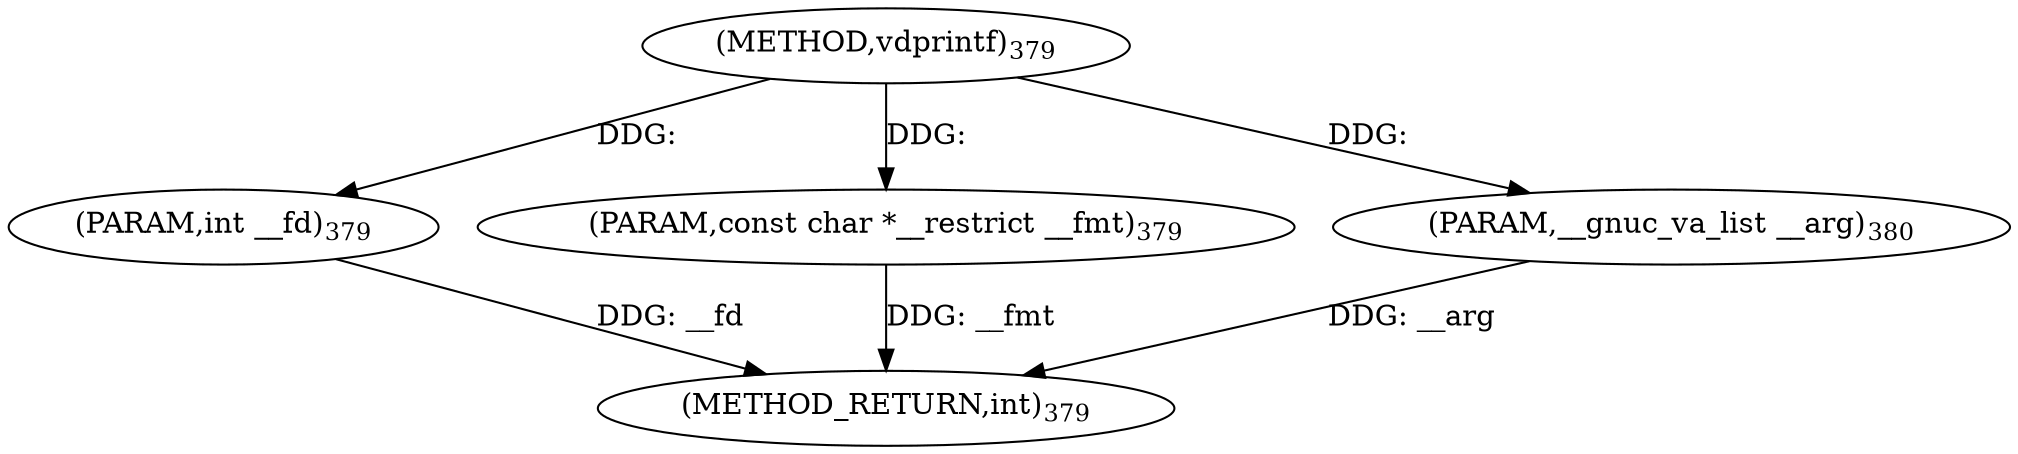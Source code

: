 digraph "vdprintf" {  
"30184" [label = <(METHOD,vdprintf)<SUB>379</SUB>> ]
"30188" [label = <(METHOD_RETURN,int)<SUB>379</SUB>> ]
"30185" [label = <(PARAM,int __fd)<SUB>379</SUB>> ]
"30186" [label = <(PARAM,const char *__restrict __fmt)<SUB>379</SUB>> ]
"30187" [label = <(PARAM,__gnuc_va_list __arg)<SUB>380</SUB>> ]
  "30185" -> "30188"  [ label = "DDG: __fd"] 
  "30186" -> "30188"  [ label = "DDG: __fmt"] 
  "30187" -> "30188"  [ label = "DDG: __arg"] 
  "30184" -> "30185"  [ label = "DDG: "] 
  "30184" -> "30186"  [ label = "DDG: "] 
  "30184" -> "30187"  [ label = "DDG: "] 
}
